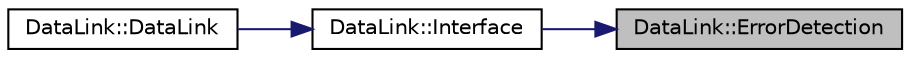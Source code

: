 digraph "DataLink::ErrorDetection"
{
 // LATEX_PDF_SIZE
  edge [fontname="Helvetica",fontsize="10",labelfontname="Helvetica",labelfontsize="10"];
  node [fontname="Helvetica",fontsize="10",shape=record];
  rankdir="RL";
  Node1 [label="DataLink::ErrorDetection",height=0.2,width=0.4,color="black", fillcolor="grey75", style="filled", fontcolor="black",tooltip=" "];
  Node1 -> Node2 [dir="back",color="midnightblue",fontsize="10",style="solid",fontname="Helvetica"];
  Node2 [label="DataLink::Interface",height=0.2,width=0.4,color="black", fillcolor="white", style="filled",URL="$class_data_link.html#a1468b66c4dbf2aea08bb2c7b923778a7",tooltip="Control unit which provides services to process packets/frames for NET/PHY. Builds Frames for PHY lay..."];
  Node2 -> Node3 [dir="back",color="midnightblue",fontsize="10",style="solid",fontname="Helvetica"];
  Node3 [label="DataLink::DataLink",height=0.2,width=0.4,color="black", fillcolor="white", style="filled",URL="$class_data_link.html#add54d819c8c45c40010ef1b8e351d0b3",tooltip="Construct a new Data Link object, called by NET."];
}
